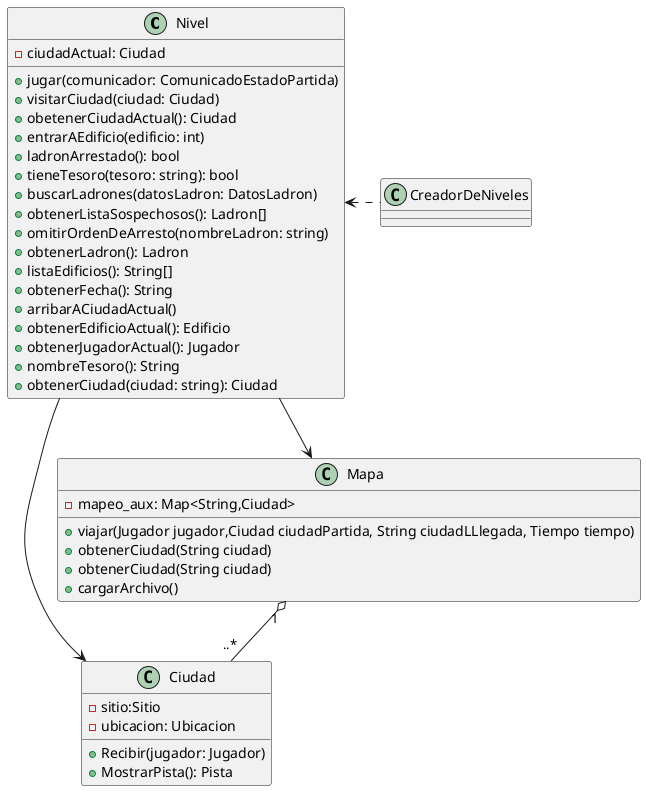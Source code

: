 @startuml algoThief

together {
    class Nivel {
        - ciudadActual: Ciudad
        + jugar(comunicador: ComunicadoEstadoPartida)
        + visitarCiudad(ciudad: Ciudad)
        + obetenerCiudadActual(): Ciudad
        + entrarAEdificio(edificio: int)
        + ladronArrestado(): bool
        + tieneTesoro(tesoro: string): bool
        + buscarLadrones(datosLadron: DatosLadron)
        + obtenerListaSospechosos(): Ladron[]
        + omitirOrdenDeArresto(nombreLadron: string)
        + obtenerLadron(): Ladron
        + listaEdificios(): String[]
        + obtenerFecha(): String
        + arribarACiudadActual()
        + obtenerEdificioActual(): Edificio
        + obtenerJugadorActual(): Jugador
        + nombreTesoro(): String
        + obtenerCiudad(ciudad: string): Ciudad
    }
}
class Ciudad {
        - sitio:Sitio
        - ubicacion: Ubicacion
        + Recibir(jugador: Jugador)
        + MostrarPista(): Pista
}
class Mapa {
    - mapeo_aux: Map<String,Ciudad>
    + viajar(Jugador jugador,Ciudad ciudadPartida, String ciudadLLlegada, Tiempo tiempo)
    + obtenerCiudad(String ciudad)
    + obtenerCiudad(String ciudad)
    + cargarArchivo()
}


Nivel --> Mapa
Nivel --> Ciudad
Mapa "1" o-- "..*" Ciudad

CreadorDeNiveles .left> Nivel

@enduml